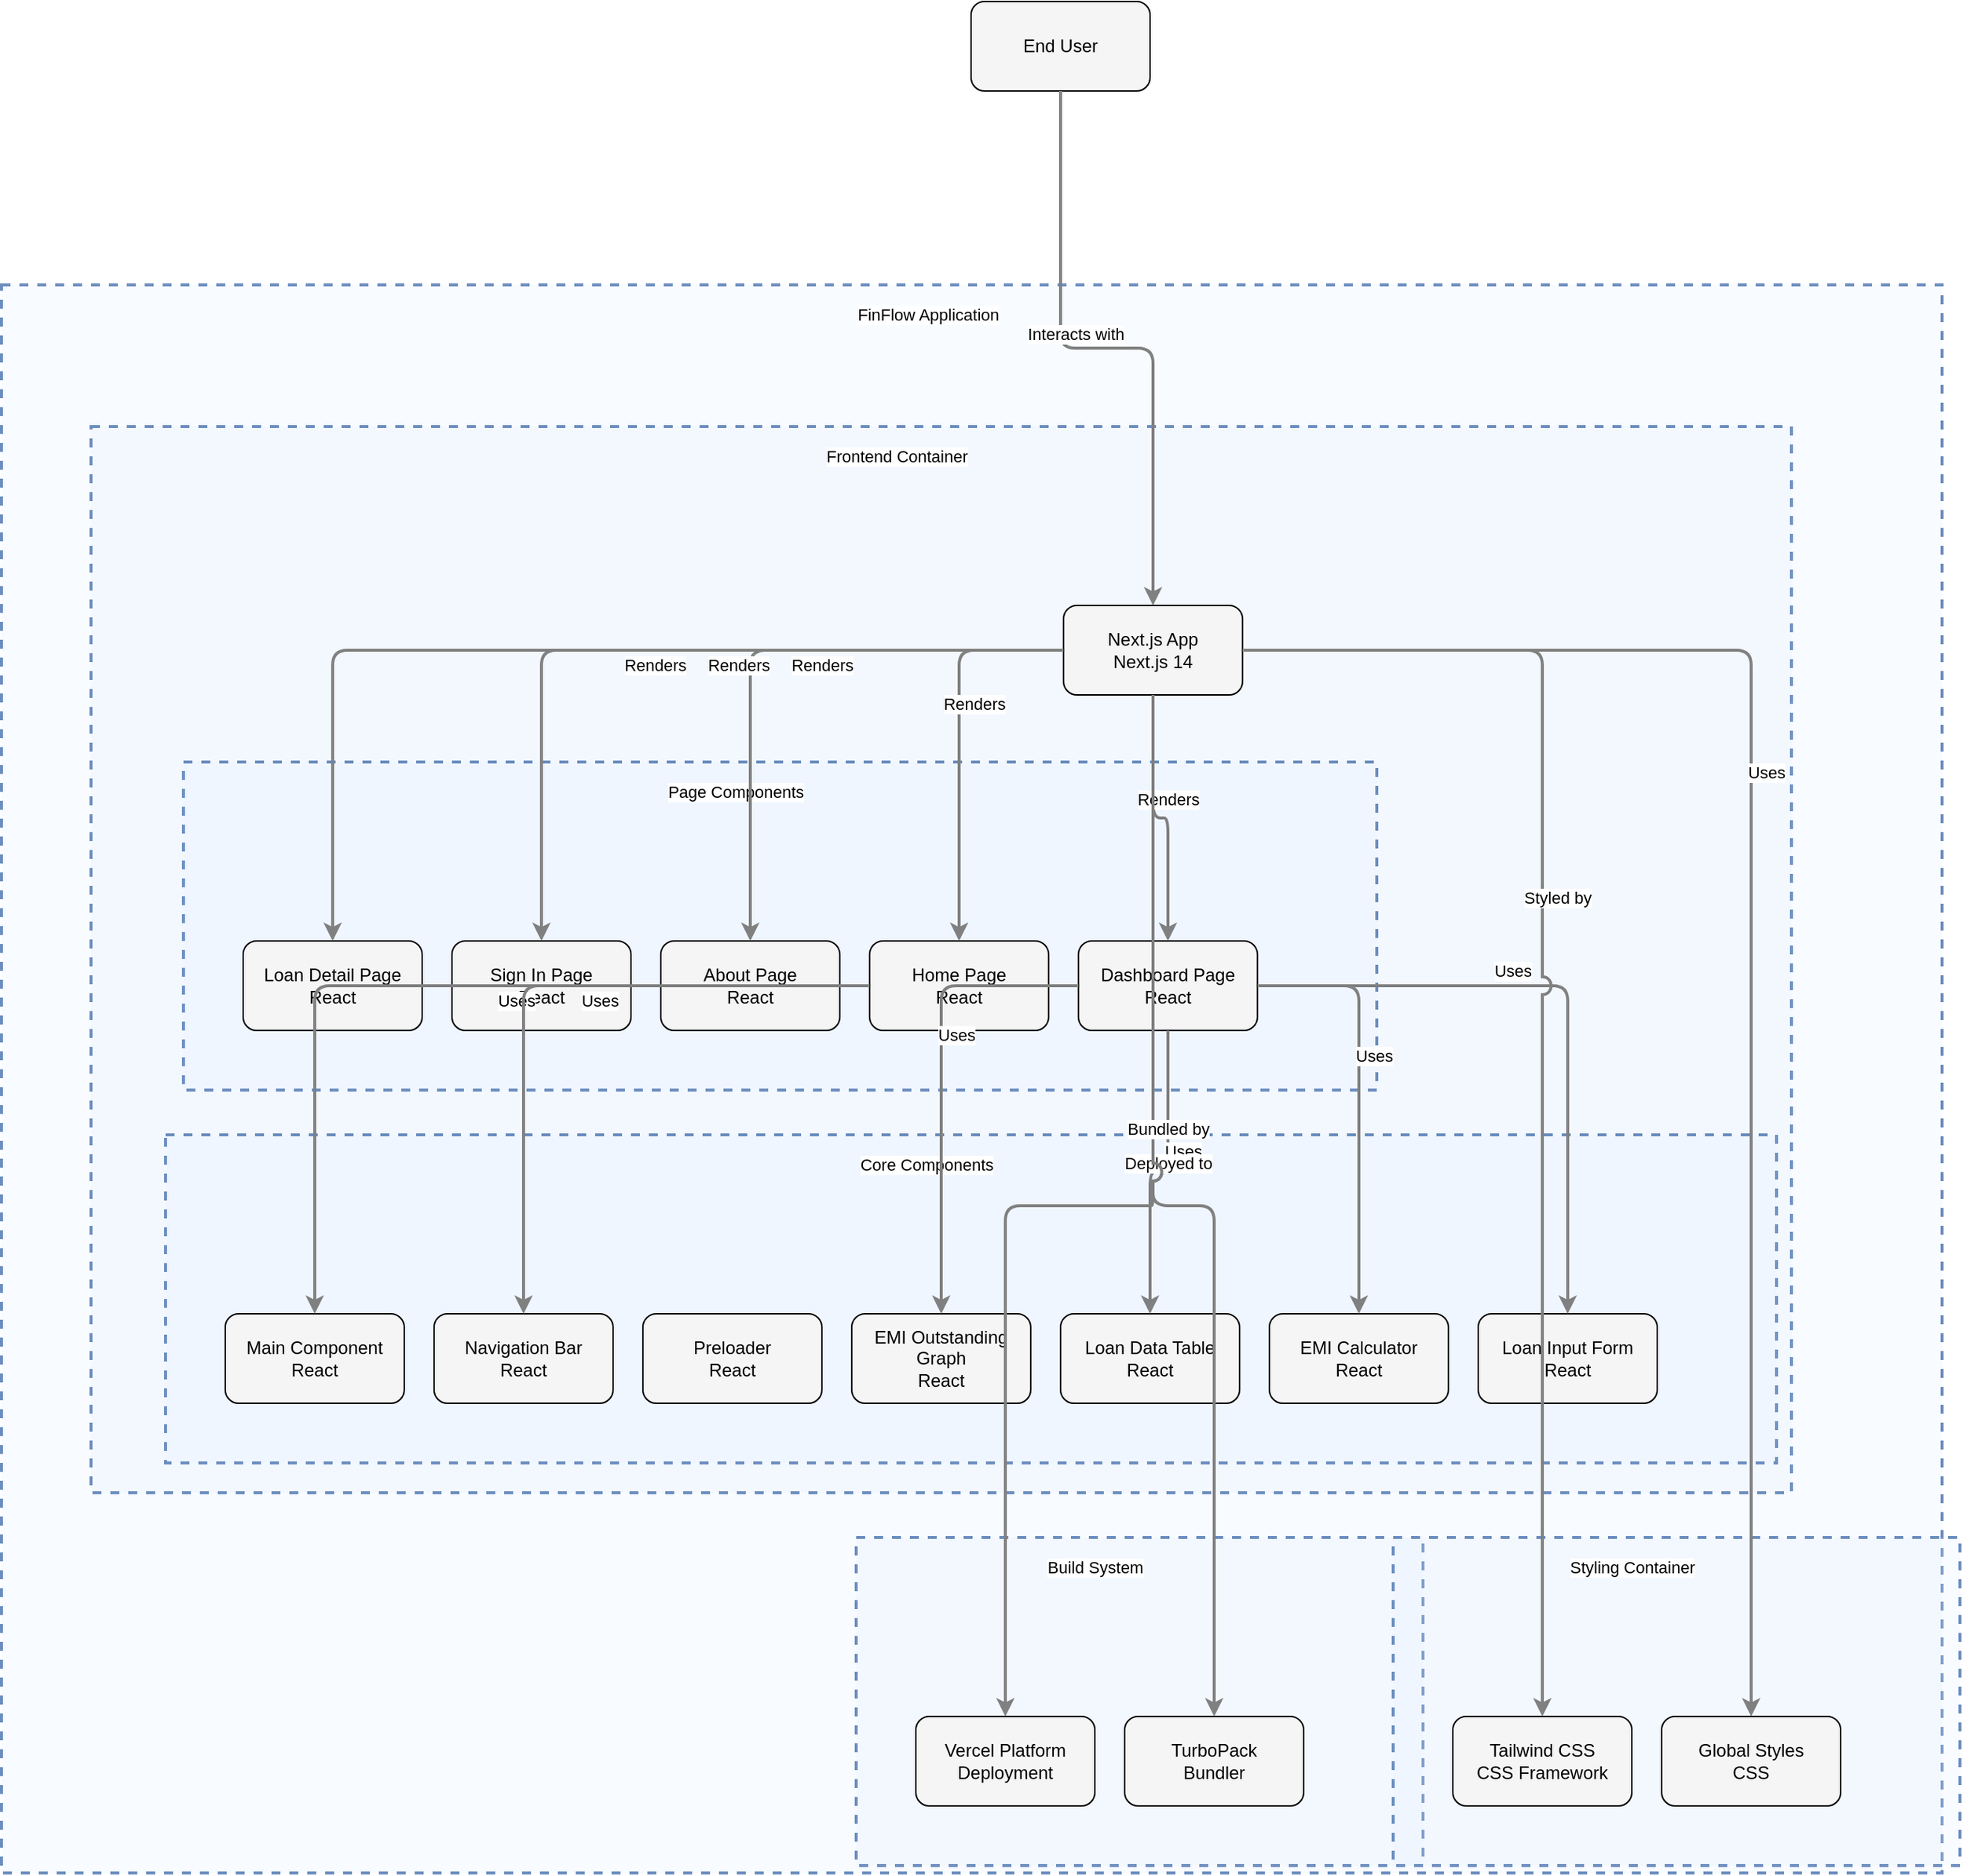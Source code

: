 <?xml version="1.0" encoding="UTF-8"?>
      <mxfile version="14.6.5" type="device">
        <diagram id="codeviz-diagram" name="System Diagram">
          <mxGraphModel dx="1000" dy="1000" grid="1" gridSize="10" guides="1" tooltips="1" connect="1" arrows="1" fold="1" page="1" pageScale="1" pageWidth="1169" pageHeight="827" math="0" shadow="0">
            <root>
              <mxCell id="0"/>
              <mxCell id="1" parent="0"/>
              <mxCell id="subGraph1" value="" style="html=1;whiteSpace=wrap;container=1;fillColor=#dae8fc;strokeColor=#6c8ebf;dashed=1;fillOpacity=20;strokeWidth=2;containerType=none;recursiveResize=0;movable=1;resizable=1;autosize=0;dropTarget=0" vertex="1" parent="subGraph2">
                <mxGeometry x="50" y="475" width="1080" height="220" as="geometry"/>
              </mxCell>
              <mxCell id="subGraph1_label" value="Core Components" style="edgeLabel;html=1;align=center;verticalAlign=middle;resizable=0;labelBackgroundColor=white;spacing=5" vertex="1" parent="subGraph2">
                <mxGeometry x="58" y="483" width="1004" height="24" as="geometry"/>
              </mxCell>
<mxCell id="subGraph0" value="" style="html=1;whiteSpace=wrap;container=1;fillColor=#dae8fc;strokeColor=#6c8ebf;dashed=1;fillOpacity=20;strokeWidth=2;containerType=none;recursiveResize=0;movable=1;resizable=1;autosize=0;dropTarget=0" vertex="1" parent="subGraph2">
                <mxGeometry x="62" y="225" width="800" height="220" as="geometry"/>
              </mxCell>
              <mxCell id="subGraph0_label" value="Page Components" style="edgeLabel;html=1;align=center;verticalAlign=middle;resizable=0;labelBackgroundColor=white;spacing=5" vertex="1" parent="subGraph2">
                <mxGeometry x="70" y="233" width="724" height="24" as="geometry"/>
              </mxCell>
<mxCell id="subGraph4" value="" style="html=1;whiteSpace=wrap;container=1;fillColor=#dae8fc;strokeColor=#6c8ebf;dashed=1;fillOpacity=20;strokeWidth=2;containerType=none;recursiveResize=0;movable=1;resizable=1;autosize=0;dropTarget=0" vertex="1" parent="subGraph5">
                <mxGeometry x="573" y="840" width="380" height="220" as="geometry"/>
              </mxCell>
              <mxCell id="subGraph4_label" value="Build System" style="edgeLabel;html=1;align=center;verticalAlign=middle;resizable=0;labelBackgroundColor=white;spacing=5" vertex="1" parent="subGraph5">
                <mxGeometry x="581" y="848" width="304" height="24" as="geometry"/>
              </mxCell>
<mxCell id="subGraph3" value="" style="html=1;whiteSpace=wrap;container=1;fillColor=#dae8fc;strokeColor=#6c8ebf;dashed=1;fillOpacity=20;strokeWidth=2;containerType=none;recursiveResize=0;movable=1;resizable=1;autosize=0;dropTarget=0" vertex="1" parent="subGraph5">
                <mxGeometry x="933" y="840" width="380" height="220" as="geometry"/>
              </mxCell>
              <mxCell id="subGraph3_label" value="Styling Container" style="edgeLabel;html=1;align=center;verticalAlign=middle;resizable=0;labelBackgroundColor=white;spacing=5" vertex="1" parent="subGraph5">
                <mxGeometry x="941" y="848" width="304" height="24" as="geometry"/>
              </mxCell>
<mxCell id="subGraph2" value="" style="html=1;whiteSpace=wrap;container=1;fillColor=#dae8fc;strokeColor=#6c8ebf;dashed=1;fillOpacity=20;strokeWidth=2;containerType=none;recursiveResize=0;movable=1;resizable=1;autosize=0;dropTarget=0" vertex="1" parent="subGraph5">
                <mxGeometry x="60" y="95" width="1140" height="715" as="geometry"/>
              </mxCell>
              <mxCell id="subGraph2_label" value="Frontend Container" style="edgeLabel;html=1;align=center;verticalAlign=middle;resizable=0;labelBackgroundColor=white;spacing=5" vertex="1" parent="subGraph5">
                <mxGeometry x="68" y="103" width="1064" height="24" as="geometry"/>
              </mxCell>
<mxCell id="subGraph5" value="" style="html=1;whiteSpace=wrap;container=1;fillColor=#dae8fc;strokeColor=#6c8ebf;dashed=1;fillOpacity=20;strokeWidth=2;containerType=none;recursiveResize=0;movable=1;resizable=1;autosize=0;dropTarget=0" vertex="1" parent="1">
                <mxGeometry x="54" y="202" width="1301" height="1065" as="geometry"/>
              </mxCell>
              <mxCell id="subGraph5_label" value="FinFlow Application" style="edgeLabel;html=1;align=center;verticalAlign=middle;resizable=0;labelBackgroundColor=white;spacing=5" vertex="1" parent="1">
                <mxGeometry x="62" y="210" width="1225" height="24" as="geometry"/>
              </mxCell>
              <mxCell id="User" value="End User" style="rounded=1;whiteSpace=wrap;html=1;fillColor=#f5f5f5" vertex="1" parent="1">
                    <mxGeometry x="704" y="12" width="120" height="60" as="geometry"/>
                  </mxCell>
<mxCell id="NextApp" value="Next.js App&lt;br&gt;Next.js 14" style="rounded=1;whiteSpace=wrap;html=1;fillColor=#f5f5f5" vertex="1" parent="subGraph2">
                    <mxGeometry x="652" y="120" width="120" height="60" as="geometry"/>
                  </mxCell>
<mxCell id="HomePage" value="Home Page&lt;br&gt;React" style="rounded=1;whiteSpace=wrap;html=1;fillColor=#f5f5f5" vertex="1" parent="subGraph0">
                    <mxGeometry x="460" y="120" width="120" height="60" as="geometry"/>
                  </mxCell>
<mxCell id="AboutPage" value="About Page&lt;br&gt;React" style="rounded=1;whiteSpace=wrap;html=1;fillColor=#f5f5f5" vertex="1" parent="subGraph0">
                    <mxGeometry x="320" y="120" width="120" height="60" as="geometry"/>
                  </mxCell>
<mxCell id="DashboardPage" value="Dashboard Page&lt;br&gt;React" style="rounded=1;whiteSpace=wrap;html=1;fillColor=#f5f5f5" vertex="1" parent="subGraph0">
                    <mxGeometry x="600" y="120" width="120" height="60" as="geometry"/>
                  </mxCell>
<mxCell id="SignInPage" value="Sign In Page&lt;br&gt;React" style="rounded=1;whiteSpace=wrap;html=1;fillColor=#f5f5f5" vertex="1" parent="subGraph0">
                    <mxGeometry x="180" y="120" width="120" height="60" as="geometry"/>
                  </mxCell>
<mxCell id="LoanDetailPage" value="Loan Detail Page&lt;br&gt;React" style="rounded=1;whiteSpace=wrap;html=1;fillColor=#f5f5f5" vertex="1" parent="subGraph0">
                    <mxGeometry x="40" y="120" width="120" height="60" as="geometry"/>
                  </mxCell>
<mxCell id="NavBar" value="Navigation Bar&lt;br&gt;React" style="rounded=1;whiteSpace=wrap;html=1;fillColor=#f5f5f5" vertex="1" parent="subGraph1">
                    <mxGeometry x="180" y="120" width="120" height="60" as="geometry"/>
                  </mxCell>
<mxCell id="MainComponent" value="Main Component&lt;br&gt;React" style="rounded=1;whiteSpace=wrap;html=1;fillColor=#f5f5f5" vertex="1" parent="subGraph1">
                    <mxGeometry x="40" y="120" width="120" height="60" as="geometry"/>
                  </mxCell>
<mxCell id="EMICalc" value="EMI Calculator&lt;br&gt;React" style="rounded=1;whiteSpace=wrap;html=1;fillColor=#f5f5f5" vertex="1" parent="subGraph1">
                    <mxGeometry x="740" y="120" width="120" height="60" as="geometry"/>
                  </mxCell>
<mxCell id="LoanForm" value="Loan Input Form&lt;br&gt;React" style="rounded=1;whiteSpace=wrap;html=1;fillColor=#f5f5f5" vertex="1" parent="subGraph1">
                    <mxGeometry x="880" y="120" width="120" height="60" as="geometry"/>
                  </mxCell>
<mxCell id="EMIGraph" value="EMI Outstanding Graph&lt;br&gt;React" style="rounded=1;whiteSpace=wrap;html=1;fillColor=#f5f5f5" vertex="1" parent="subGraph1">
                    <mxGeometry x="460" y="120" width="120" height="60" as="geometry"/>
                  </mxCell>
<mxCell id="LoanTable" value="Loan Data Table&lt;br&gt;React" style="rounded=1;whiteSpace=wrap;html=1;fillColor=#f5f5f5" vertex="1" parent="subGraph1">
                    <mxGeometry x="600" y="120" width="120" height="60" as="geometry"/>
                  </mxCell>
<mxCell id="Preloader" value="Preloader&lt;br&gt;React" style="rounded=1;whiteSpace=wrap;html=1;fillColor=#f5f5f5" vertex="1" parent="subGraph1">
                    <mxGeometry x="320" y="120" width="120" height="60" as="geometry"/>
                  </mxCell>
<mxCell id="TailwindCSS" value="Tailwind CSS&lt;br&gt;CSS Framework" style="rounded=1;whiteSpace=wrap;html=1;fillColor=#f5f5f5" vertex="1" parent="subGraph3">
                    <mxGeometry x="40" y="120" width="120" height="60" as="geometry"/>
                  </mxCell>
<mxCell id="GlobalStyles" value="Global Styles&lt;br&gt;CSS" style="rounded=1;whiteSpace=wrap;html=1;fillColor=#f5f5f5" vertex="1" parent="subGraph3">
                    <mxGeometry x="180" y="120" width="120" height="60" as="geometry"/>
                  </mxCell>
<mxCell id="Vercel" value="Vercel Platform&lt;br&gt;Deployment" style="rounded=1;whiteSpace=wrap;html=1;fillColor=#f5f5f5" vertex="1" parent="subGraph4">
                    <mxGeometry x="40" y="120" width="120" height="60" as="geometry"/>
                  </mxCell>
<mxCell id="TurboPack" value="TurboPack&lt;br&gt;Bundler" style="rounded=1;whiteSpace=wrap;html=1;fillColor=#f5f5f5" vertex="1" parent="subGraph4">
                    <mxGeometry x="180" y="120" width="120" height="60" as="geometry"/>
                  </mxCell>
              <mxCell id="edge-L_User_NextApp_0" style="edgeStyle=orthogonalEdgeStyle;rounded=1;orthogonalLoop=1;jettySize=auto;html=1;strokeColor=#808080;strokeWidth=2;jumpStyle=arc;jumpSize=10;spacing=15;labelBackgroundColor=white;labelBorderColor=none" edge="1" parent="1" source="User" target="NextApp">
                  <mxGeometry relative="1" as="geometry"/>
                </mxCell>
                <mxCell id="edge-L_User_NextApp_0_label" value="Interacts with" style="edgeLabel;html=1;align=center;verticalAlign=middle;resizable=0;points=[];" vertex="1" connectable="0" parent="edge-L_User_NextApp_0">
                  <mxGeometry x="-0.2" y="10" relative="1" as="geometry">
                    <mxPoint as="offset"/>
                  </mxGeometry>
                </mxCell>
<mxCell id="edge-L_NextApp_HomePage_1" style="edgeStyle=orthogonalEdgeStyle;rounded=1;orthogonalLoop=1;jettySize=auto;html=1;strokeColor=#808080;strokeWidth=2;jumpStyle=arc;jumpSize=10;spacing=15;labelBackgroundColor=white;labelBorderColor=none" edge="1" parent="1" source="NextApp" target="HomePage">
                  <mxGeometry relative="1" as="geometry"/>
                </mxCell>
                <mxCell id="edge-L_NextApp_HomePage_1_label" value="Renders" style="edgeLabel;html=1;align=center;verticalAlign=middle;resizable=0;points=[];" vertex="1" connectable="0" parent="edge-L_NextApp_HomePage_1">
                  <mxGeometry x="-0.2" y="10" relative="1" as="geometry">
                    <mxPoint as="offset"/>
                  </mxGeometry>
                </mxCell>
<mxCell id="edge-L_NextApp_AboutPage_2" style="edgeStyle=orthogonalEdgeStyle;rounded=1;orthogonalLoop=1;jettySize=auto;html=1;strokeColor=#808080;strokeWidth=2;jumpStyle=arc;jumpSize=10;spacing=15;labelBackgroundColor=white;labelBorderColor=none" edge="1" parent="1" source="NextApp" target="AboutPage">
                  <mxGeometry relative="1" as="geometry"/>
                </mxCell>
                <mxCell id="edge-L_NextApp_AboutPage_2_label" value="Renders" style="edgeLabel;html=1;align=center;verticalAlign=middle;resizable=0;points=[];" vertex="1" connectable="0" parent="edge-L_NextApp_AboutPage_2">
                  <mxGeometry x="-0.2" y="10" relative="1" as="geometry">
                    <mxPoint as="offset"/>
                  </mxGeometry>
                </mxCell>
<mxCell id="edge-L_NextApp_DashboardPage_3" style="edgeStyle=orthogonalEdgeStyle;rounded=1;orthogonalLoop=1;jettySize=auto;html=1;strokeColor=#808080;strokeWidth=2;jumpStyle=arc;jumpSize=10;spacing=15;labelBackgroundColor=white;labelBorderColor=none" edge="1" parent="1" source="NextApp" target="DashboardPage">
                  <mxGeometry relative="1" as="geometry"/>
                </mxCell>
                <mxCell id="edge-L_NextApp_DashboardPage_3_label" value="Renders" style="edgeLabel;html=1;align=center;verticalAlign=middle;resizable=0;points=[];" vertex="1" connectable="0" parent="edge-L_NextApp_DashboardPage_3">
                  <mxGeometry x="-0.2" y="10" relative="1" as="geometry">
                    <mxPoint as="offset"/>
                  </mxGeometry>
                </mxCell>
<mxCell id="edge-L_NextApp_SignInPage_4" style="edgeStyle=orthogonalEdgeStyle;rounded=1;orthogonalLoop=1;jettySize=auto;html=1;strokeColor=#808080;strokeWidth=2;jumpStyle=arc;jumpSize=10;spacing=15;labelBackgroundColor=white;labelBorderColor=none" edge="1" parent="1" source="NextApp" target="SignInPage">
                  <mxGeometry relative="1" as="geometry"/>
                </mxCell>
                <mxCell id="edge-L_NextApp_SignInPage_4_label" value="Renders" style="edgeLabel;html=1;align=center;verticalAlign=middle;resizable=0;points=[];" vertex="1" connectable="0" parent="edge-L_NextApp_SignInPage_4">
                  <mxGeometry x="-0.2" y="10" relative="1" as="geometry">
                    <mxPoint as="offset"/>
                  </mxGeometry>
                </mxCell>
<mxCell id="edge-L_NextApp_LoanDetailPage_5" style="edgeStyle=orthogonalEdgeStyle;rounded=1;orthogonalLoop=1;jettySize=auto;html=1;strokeColor=#808080;strokeWidth=2;jumpStyle=arc;jumpSize=10;spacing=15;labelBackgroundColor=white;labelBorderColor=none" edge="1" parent="1" source="NextApp" target="LoanDetailPage">
                  <mxGeometry relative="1" as="geometry"/>
                </mxCell>
                <mxCell id="edge-L_NextApp_LoanDetailPage_5_label" value="Renders" style="edgeLabel;html=1;align=center;verticalAlign=middle;resizable=0;points=[];" vertex="1" connectable="0" parent="edge-L_NextApp_LoanDetailPage_5">
                  <mxGeometry x="-0.2" y="10" relative="1" as="geometry">
                    <mxPoint as="offset"/>
                  </mxGeometry>
                </mxCell>
<mxCell id="edge-L_HomePage_MainComponent_6" style="edgeStyle=orthogonalEdgeStyle;rounded=1;orthogonalLoop=1;jettySize=auto;html=1;strokeColor=#808080;strokeWidth=2;jumpStyle=arc;jumpSize=10;spacing=15;labelBackgroundColor=white;labelBorderColor=none" edge="1" parent="1" source="HomePage" target="MainComponent">
                  <mxGeometry relative="1" as="geometry"/>
                </mxCell>
                <mxCell id="edge-L_HomePage_MainComponent_6_label" value="Uses" style="edgeLabel;html=1;align=center;verticalAlign=middle;resizable=0;points=[];" vertex="1" connectable="0" parent="edge-L_HomePage_MainComponent_6">
                  <mxGeometry x="-0.2" y="10" relative="1" as="geometry">
                    <mxPoint as="offset"/>
                  </mxGeometry>
                </mxCell>
<mxCell id="edge-L_HomePage_NavBar_7" style="edgeStyle=orthogonalEdgeStyle;rounded=1;orthogonalLoop=1;jettySize=auto;html=1;strokeColor=#808080;strokeWidth=2;jumpStyle=arc;jumpSize=10;spacing=15;labelBackgroundColor=white;labelBorderColor=none" edge="1" parent="1" source="HomePage" target="NavBar">
                  <mxGeometry relative="1" as="geometry"/>
                </mxCell>
                <mxCell id="edge-L_HomePage_NavBar_7_label" value="Uses" style="edgeLabel;html=1;align=center;verticalAlign=middle;resizable=0;points=[];" vertex="1" connectable="0" parent="edge-L_HomePage_NavBar_7">
                  <mxGeometry x="-0.2" y="10" relative="1" as="geometry">
                    <mxPoint as="offset"/>
                  </mxGeometry>
                </mxCell>
<mxCell id="edge-L_DashboardPage_EMICalc_8" style="edgeStyle=orthogonalEdgeStyle;rounded=1;orthogonalLoop=1;jettySize=auto;html=1;strokeColor=#808080;strokeWidth=2;jumpStyle=arc;jumpSize=10;spacing=15;labelBackgroundColor=white;labelBorderColor=none" edge="1" parent="1" source="DashboardPage" target="EMICalc">
                  <mxGeometry relative="1" as="geometry"/>
                </mxCell>
                <mxCell id="edge-L_DashboardPage_EMICalc_8_label" value="Uses" style="edgeLabel;html=1;align=center;verticalAlign=middle;resizable=0;points=[];" vertex="1" connectable="0" parent="edge-L_DashboardPage_EMICalc_8">
                  <mxGeometry x="-0.2" y="10" relative="1" as="geometry">
                    <mxPoint as="offset"/>
                  </mxGeometry>
                </mxCell>
<mxCell id="edge-L_DashboardPage_LoanForm_9" style="edgeStyle=orthogonalEdgeStyle;rounded=1;orthogonalLoop=1;jettySize=auto;html=1;strokeColor=#808080;strokeWidth=2;jumpStyle=arc;jumpSize=10;spacing=15;labelBackgroundColor=white;labelBorderColor=none" edge="1" parent="1" source="DashboardPage" target="LoanForm">
                  <mxGeometry relative="1" as="geometry"/>
                </mxCell>
                <mxCell id="edge-L_DashboardPage_LoanForm_9_label" value="Uses" style="edgeLabel;html=1;align=center;verticalAlign=middle;resizable=0;points=[];" vertex="1" connectable="0" parent="edge-L_DashboardPage_LoanForm_9">
                  <mxGeometry x="-0.2" y="10" relative="1" as="geometry">
                    <mxPoint as="offset"/>
                  </mxGeometry>
                </mxCell>
<mxCell id="edge-L_DashboardPage_EMIGraph_10" style="edgeStyle=orthogonalEdgeStyle;rounded=1;orthogonalLoop=1;jettySize=auto;html=1;strokeColor=#808080;strokeWidth=2;jumpStyle=arc;jumpSize=10;spacing=15;labelBackgroundColor=white;labelBorderColor=none" edge="1" parent="1" source="DashboardPage" target="EMIGraph">
                  <mxGeometry relative="1" as="geometry"/>
                </mxCell>
                <mxCell id="edge-L_DashboardPage_EMIGraph_10_label" value="Uses" style="edgeLabel;html=1;align=center;verticalAlign=middle;resizable=0;points=[];" vertex="1" connectable="0" parent="edge-L_DashboardPage_EMIGraph_10">
                  <mxGeometry x="-0.2" y="10" relative="1" as="geometry">
                    <mxPoint as="offset"/>
                  </mxGeometry>
                </mxCell>
<mxCell id="edge-L_DashboardPage_LoanTable_11" style="edgeStyle=orthogonalEdgeStyle;rounded=1;orthogonalLoop=1;jettySize=auto;html=1;strokeColor=#808080;strokeWidth=2;jumpStyle=arc;jumpSize=10;spacing=15;labelBackgroundColor=white;labelBorderColor=none" edge="1" parent="1" source="DashboardPage" target="LoanTable">
                  <mxGeometry relative="1" as="geometry"/>
                </mxCell>
                <mxCell id="edge-L_DashboardPage_LoanTable_11_label" value="Uses" style="edgeLabel;html=1;align=center;verticalAlign=middle;resizable=0;points=[];" vertex="1" connectable="0" parent="edge-L_DashboardPage_LoanTable_11">
                  <mxGeometry x="-0.2" y="10" relative="1" as="geometry">
                    <mxPoint as="offset"/>
                  </mxGeometry>
                </mxCell>
<mxCell id="edge-L_NextApp_TailwindCSS_12" style="edgeStyle=orthogonalEdgeStyle;rounded=1;orthogonalLoop=1;jettySize=auto;html=1;strokeColor=#808080;strokeWidth=2;jumpStyle=arc;jumpSize=10;spacing=15;labelBackgroundColor=white;labelBorderColor=none" edge="1" parent="1" source="NextApp" target="TailwindCSS">
                  <mxGeometry relative="1" as="geometry"/>
                </mxCell>
                <mxCell id="edge-L_NextApp_TailwindCSS_12_label" value="Styled by" style="edgeLabel;html=1;align=center;verticalAlign=middle;resizable=0;points=[];" vertex="1" connectable="0" parent="edge-L_NextApp_TailwindCSS_12">
                  <mxGeometry x="-0.2" y="10" relative="1" as="geometry">
                    <mxPoint as="offset"/>
                  </mxGeometry>
                </mxCell>
<mxCell id="edge-L_NextApp_GlobalStyles_13" style="edgeStyle=orthogonalEdgeStyle;rounded=1;orthogonalLoop=1;jettySize=auto;html=1;strokeColor=#808080;strokeWidth=2;jumpStyle=arc;jumpSize=10;spacing=15;labelBackgroundColor=white;labelBorderColor=none" edge="1" parent="1" source="NextApp" target="GlobalStyles">
                  <mxGeometry relative="1" as="geometry"/>
                </mxCell>
                <mxCell id="edge-L_NextApp_GlobalStyles_13_label" value="Uses" style="edgeLabel;html=1;align=center;verticalAlign=middle;resizable=0;points=[];" vertex="1" connectable="0" parent="edge-L_NextApp_GlobalStyles_13">
                  <mxGeometry x="-0.2" y="10" relative="1" as="geometry">
                    <mxPoint as="offset"/>
                  </mxGeometry>
                </mxCell>
<mxCell id="edge-L_NextApp_Vercel_14" style="edgeStyle=orthogonalEdgeStyle;rounded=1;orthogonalLoop=1;jettySize=auto;html=1;strokeColor=#808080;strokeWidth=2;jumpStyle=arc;jumpSize=10;spacing=15;labelBackgroundColor=white;labelBorderColor=none" edge="1" parent="1" source="NextApp" target="Vercel">
                  <mxGeometry relative="1" as="geometry"/>
                </mxCell>
                <mxCell id="edge-L_NextApp_Vercel_14_label" value="Deployed to" style="edgeLabel;html=1;align=center;verticalAlign=middle;resizable=0;points=[];" vertex="1" connectable="0" parent="edge-L_NextApp_Vercel_14">
                  <mxGeometry x="-0.2" y="10" relative="1" as="geometry">
                    <mxPoint as="offset"/>
                  </mxGeometry>
                </mxCell>
<mxCell id="edge-L_NextApp_TurboPack_15" style="edgeStyle=orthogonalEdgeStyle;rounded=1;orthogonalLoop=1;jettySize=auto;html=1;strokeColor=#808080;strokeWidth=2;jumpStyle=arc;jumpSize=10;spacing=15;labelBackgroundColor=white;labelBorderColor=none" edge="1" parent="1" source="NextApp" target="TurboPack">
                  <mxGeometry relative="1" as="geometry"/>
                </mxCell>
                <mxCell id="edge-L_NextApp_TurboPack_15_label" value="Bundled by" style="edgeLabel;html=1;align=center;verticalAlign=middle;resizable=0;points=[];" vertex="1" connectable="0" parent="edge-L_NextApp_TurboPack_15">
                  <mxGeometry x="-0.2" y="10" relative="1" as="geometry">
                    <mxPoint as="offset"/>
                  </mxGeometry>
                </mxCell>
            </root>
          </mxGraphModel>
        </diagram>
      </mxfile>